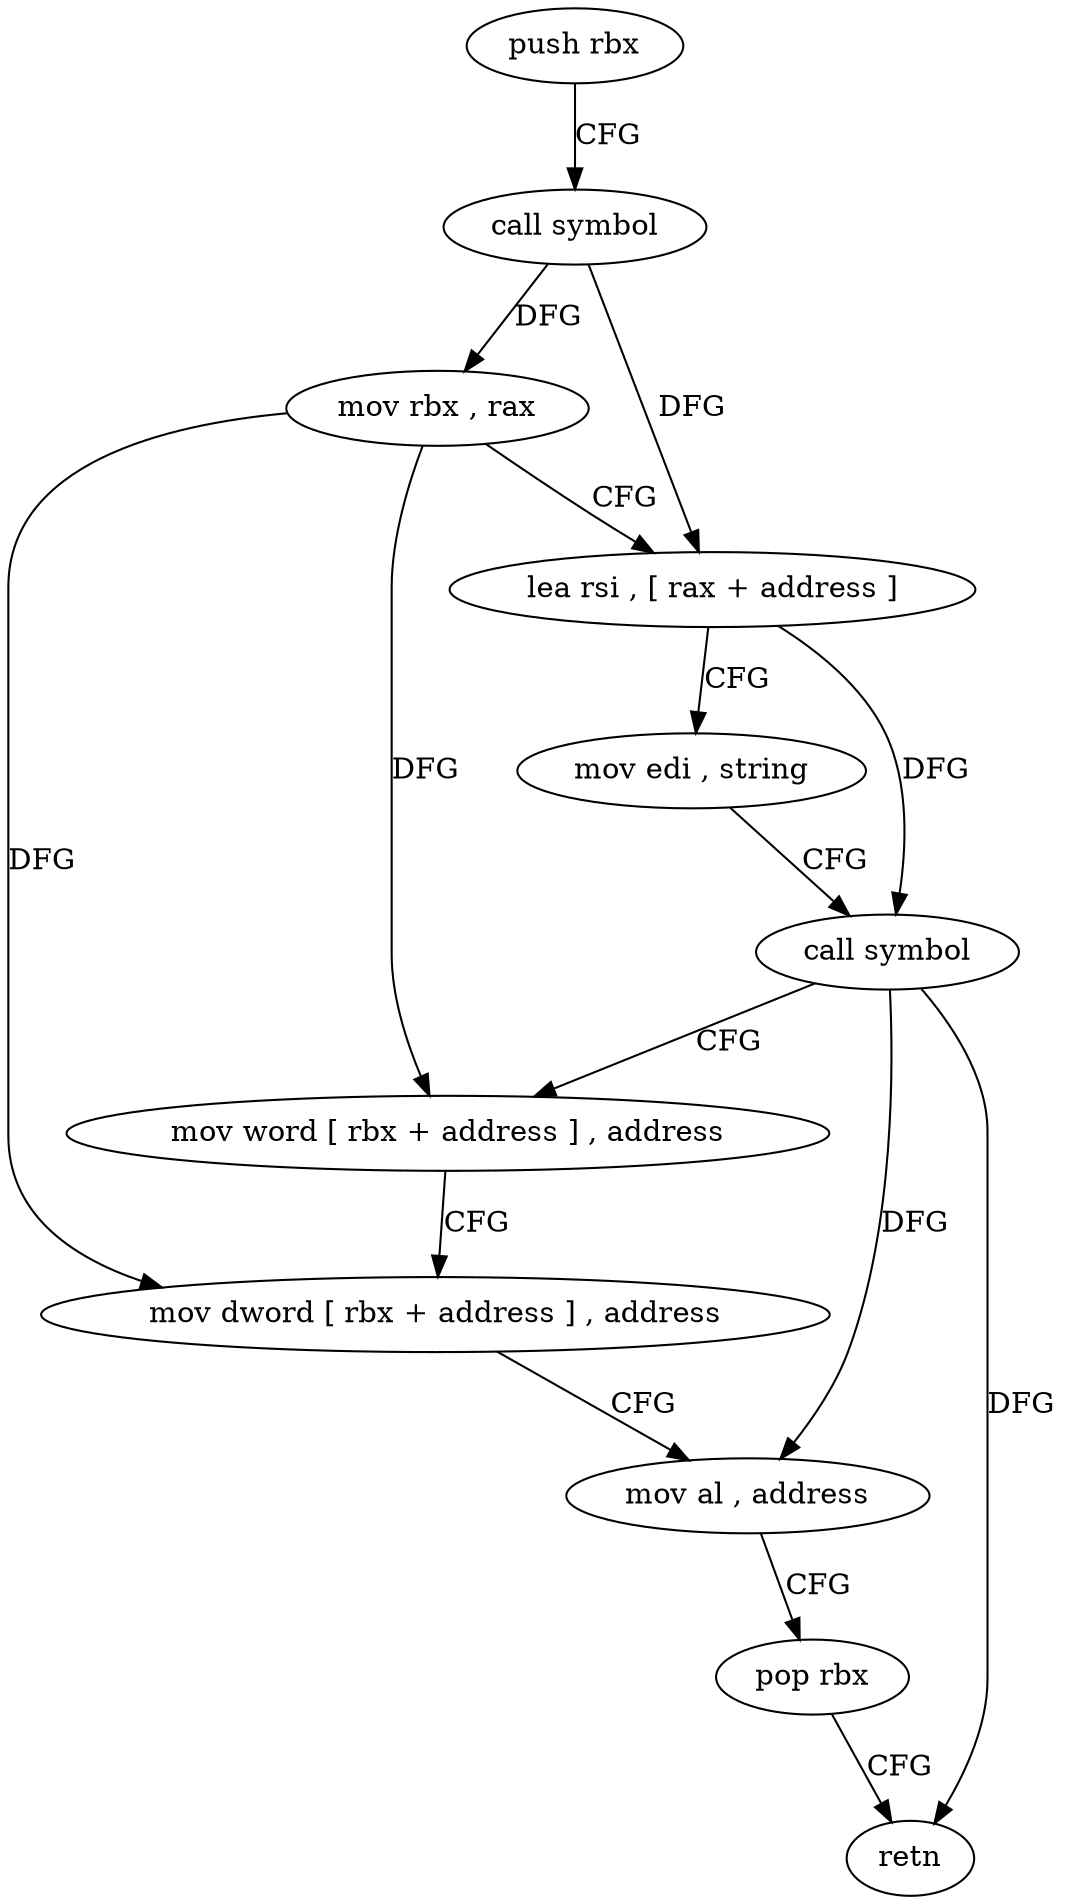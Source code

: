 digraph "func" {
"4246208" [label = "push rbx" ]
"4246209" [label = "call symbol" ]
"4246214" [label = "mov rbx , rax" ]
"4246217" [label = "lea rsi , [ rax + address ]" ]
"4246221" [label = "mov edi , string" ]
"4246226" [label = "call symbol" ]
"4246231" [label = "mov word [ rbx + address ] , address" ]
"4246237" [label = "mov dword [ rbx + address ] , address" ]
"4246244" [label = "mov al , address" ]
"4246246" [label = "pop rbx" ]
"4246247" [label = "retn" ]
"4246208" -> "4246209" [ label = "CFG" ]
"4246209" -> "4246214" [ label = "DFG" ]
"4246209" -> "4246217" [ label = "DFG" ]
"4246214" -> "4246217" [ label = "CFG" ]
"4246214" -> "4246231" [ label = "DFG" ]
"4246214" -> "4246237" [ label = "DFG" ]
"4246217" -> "4246221" [ label = "CFG" ]
"4246217" -> "4246226" [ label = "DFG" ]
"4246221" -> "4246226" [ label = "CFG" ]
"4246226" -> "4246231" [ label = "CFG" ]
"4246226" -> "4246244" [ label = "DFG" ]
"4246226" -> "4246247" [ label = "DFG" ]
"4246231" -> "4246237" [ label = "CFG" ]
"4246237" -> "4246244" [ label = "CFG" ]
"4246244" -> "4246246" [ label = "CFG" ]
"4246246" -> "4246247" [ label = "CFG" ]
}
